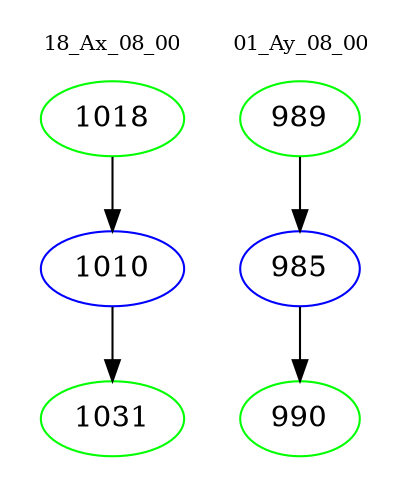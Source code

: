 digraph{
subgraph cluster_0 {
color = white
label = "18_Ax_08_00";
fontsize=10;
T0_1018 [label="1018", color="green"]
T0_1018 -> T0_1010 [color="black"]
T0_1010 [label="1010", color="blue"]
T0_1010 -> T0_1031 [color="black"]
T0_1031 [label="1031", color="green"]
}
subgraph cluster_1 {
color = white
label = "01_Ay_08_00";
fontsize=10;
T1_989 [label="989", color="green"]
T1_989 -> T1_985 [color="black"]
T1_985 [label="985", color="blue"]
T1_985 -> T1_990 [color="black"]
T1_990 [label="990", color="green"]
}
}
